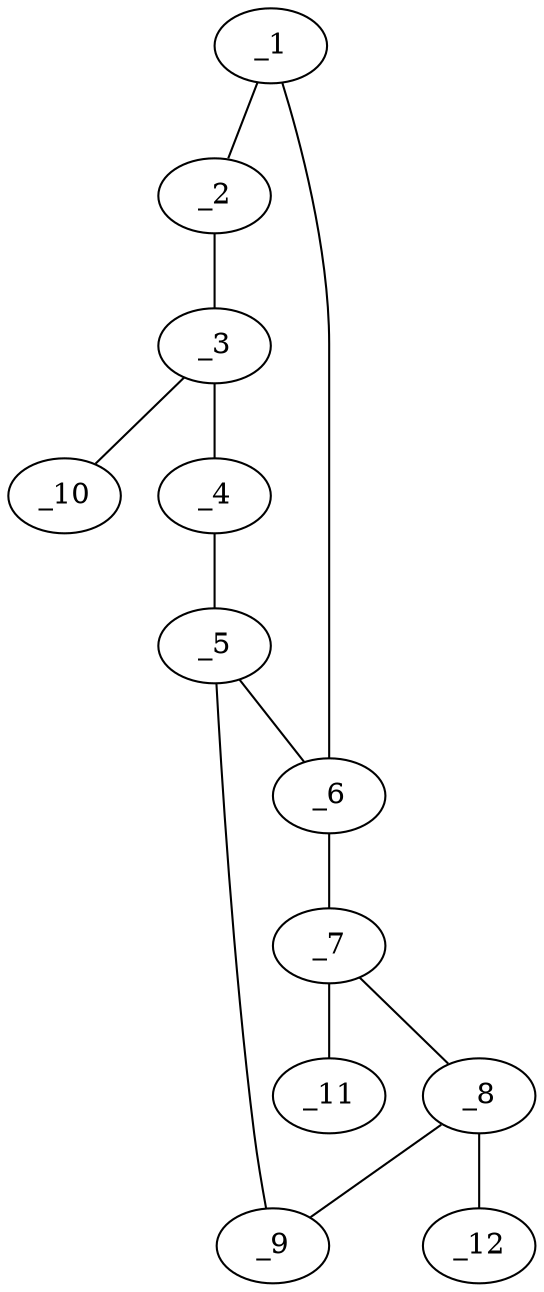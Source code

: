 graph molid611783 {
	_1	 [charge=0,
		chem=1,
		symbol="C  ",
		x="3.732",
		y="0.62"];
	_2	 [charge=0,
		chem=1,
		symbol="C  ",
		x="2.866",
		y="0.12"];
	_1 -- _2	 [valence=1];
	_6	 [charge=0,
		chem=1,
		symbol="C  ",
		x="4.5981",
		y="0.12"];
	_1 -- _6	 [valence=2];
	_3	 [charge=0,
		chem=1,
		symbol="C  ",
		x="2.866",
		y="-0.88"];
	_2 -- _3	 [valence=2];
	_4	 [charge=0,
		chem=1,
		symbol="C  ",
		x="3.7321",
		y="-1.38"];
	_3 -- _4	 [valence=1];
	_10	 [charge=0,
		chem=7,
		symbol="Cl ",
		x=2,
		y="-1.38"];
	_3 -- _10	 [valence=1];
	_5	 [charge=0,
		chem=1,
		symbol="C  ",
		x="4.5981",
		y="-0.88"];
	_4 -- _5	 [valence=2];
	_5 -- _6	 [valence=1];
	_9	 [charge=0,
		chem=4,
		symbol="N  ",
		x="5.5491",
		y="-1.189"];
	_5 -- _9	 [valence=1];
	_7	 [charge=0,
		chem=4,
		symbol="N  ",
		x="5.5491",
		y="0.429"];
	_6 -- _7	 [valence=1];
	_8	 [charge=0,
		chem=1,
		symbol="C  ",
		x="6.1369",
		y="-0.38"];
	_7 -- _8	 [valence=1];
	_11	 [charge=0,
		chem=4,
		symbol="N  ",
		x="5.8581",
		y="1.38"];
	_7 -- _11	 [valence=1];
	_8 -- _9	 [valence=1];
	_12	 [charge=0,
		chem=4,
		symbol="N  ",
		x="7.1369",
		y="-0.38"];
	_8 -- _12	 [valence=2];
}
